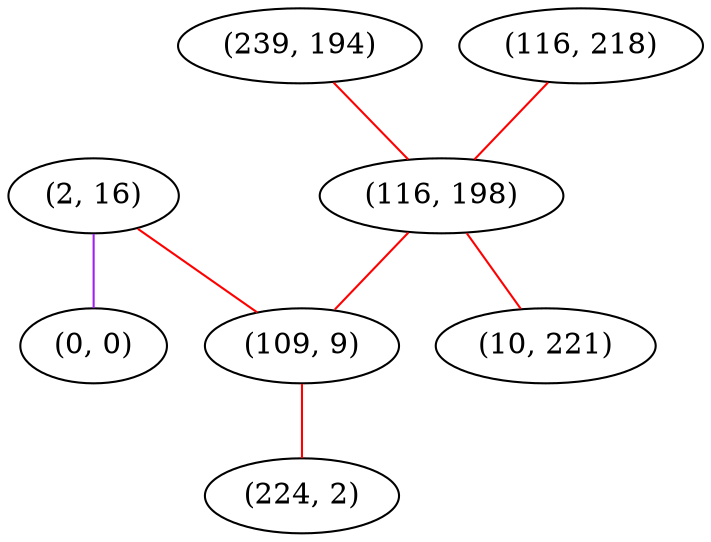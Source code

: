 graph "" {
"(2, 16)";
"(0, 0)";
"(239, 194)";
"(116, 218)";
"(116, 198)";
"(109, 9)";
"(10, 221)";
"(224, 2)";
"(2, 16)" -- "(109, 9)"  [color=red, key=0, weight=1];
"(2, 16)" -- "(0, 0)"  [color=purple, key=0, weight=4];
"(239, 194)" -- "(116, 198)"  [color=red, key=0, weight=1];
"(116, 218)" -- "(116, 198)"  [color=red, key=0, weight=1];
"(116, 198)" -- "(109, 9)"  [color=red, key=0, weight=1];
"(116, 198)" -- "(10, 221)"  [color=red, key=0, weight=1];
"(109, 9)" -- "(224, 2)"  [color=red, key=0, weight=1];
}
